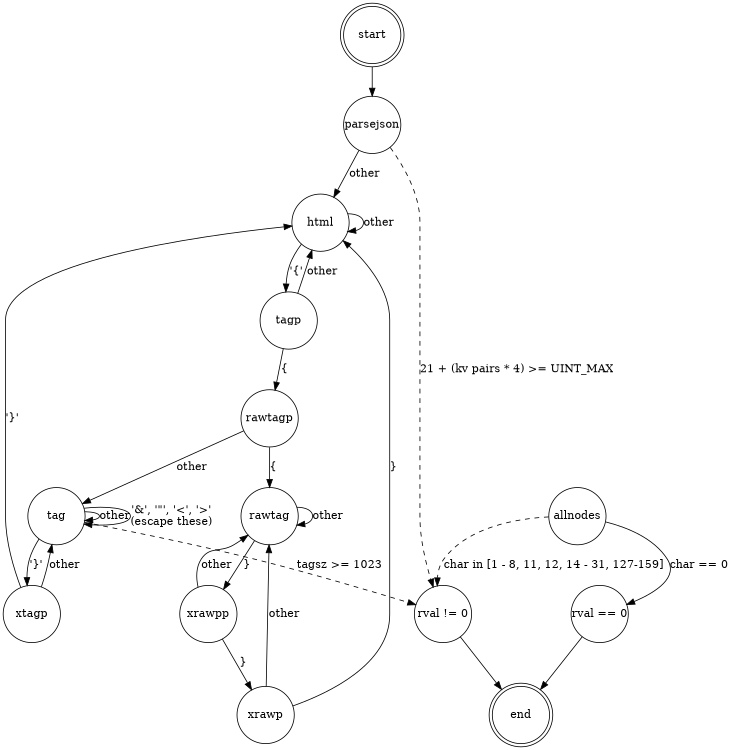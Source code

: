 digraph State {
	size="8,5"
	#rankdir=LR;
	node [shape = doublecircle,width=1,fixedsize=true]; start, end;
	node [shape = circle,width=1,fixedsize=true];
	start		-> parsejson;

	parsejson	-> html		[label = "other" ];
	parsejson	-> "rval != 0"	[label = "21 + (kv pairs * 4) >= UINT_MAX",style=dashed ];

	html		-> tagp		[ label = "'{'" ];
	html		-> html			[ label = "other" ];

	tagp		-> rawtagp		[label = "{" ];
	tagp		-> html			[label = "other" ];

	rawtagp	-> rawtag			[label = "{" ];
	rawtagp	-> tag			[label = "other" ];

	xtagp		-> html			[ label = "'}'" ];
	xtagp		-> tag			[label = "other" ];

	rawtag	-> xrawpp		[label = "}" ];
	rawtag	-> rawtag		[label = "other" ];

	xrawpp		-> xrawp		[label = "}" ];
	xrawpp		-> rawtag		[label = "other" ];

	xrawp	-> html		[label = "}" ];
	xrawp	-> rawtag		[label = "other" ];

	tag		-> xtagp		[ label = "'}'" ];
	tag		-> "rval != 0"		[ label = "tagsz >= 1023",style=dashed ];
	tag		-> tag			[ label = "other" ];
	tag		-> tag			[ label = "'&', '\"', '<', '>'\n(escape these)" ];

	allnodes -> "rval != 0"		[ label = "char in [1 - 8, 11, 12, 14 - 31, 127-159]",style=dashed ];
	allnodes -> "rval == 0"		[ label = "char == 0" ];


	"rval == 0"	-> end;
	"rval != 0"	-> end;

}

